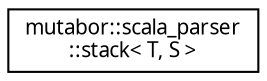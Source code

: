 digraph "Grafische Darstellung der Klassenhierarchie"
{
  edge [fontname="Sans",fontsize="10",labelfontname="Sans",labelfontsize="10"];
  node [fontname="Sans",fontsize="10",shape=record];
  rankdir="LR";
  Node0 [label="mutabor::scala_parser\l::stack\< T, S \>",height=0.2,width=0.4,color="black", fillcolor="white", style="filled",URL="$d1/d88/classmutabor_1_1scala__parser_1_1stack.html"];
}
